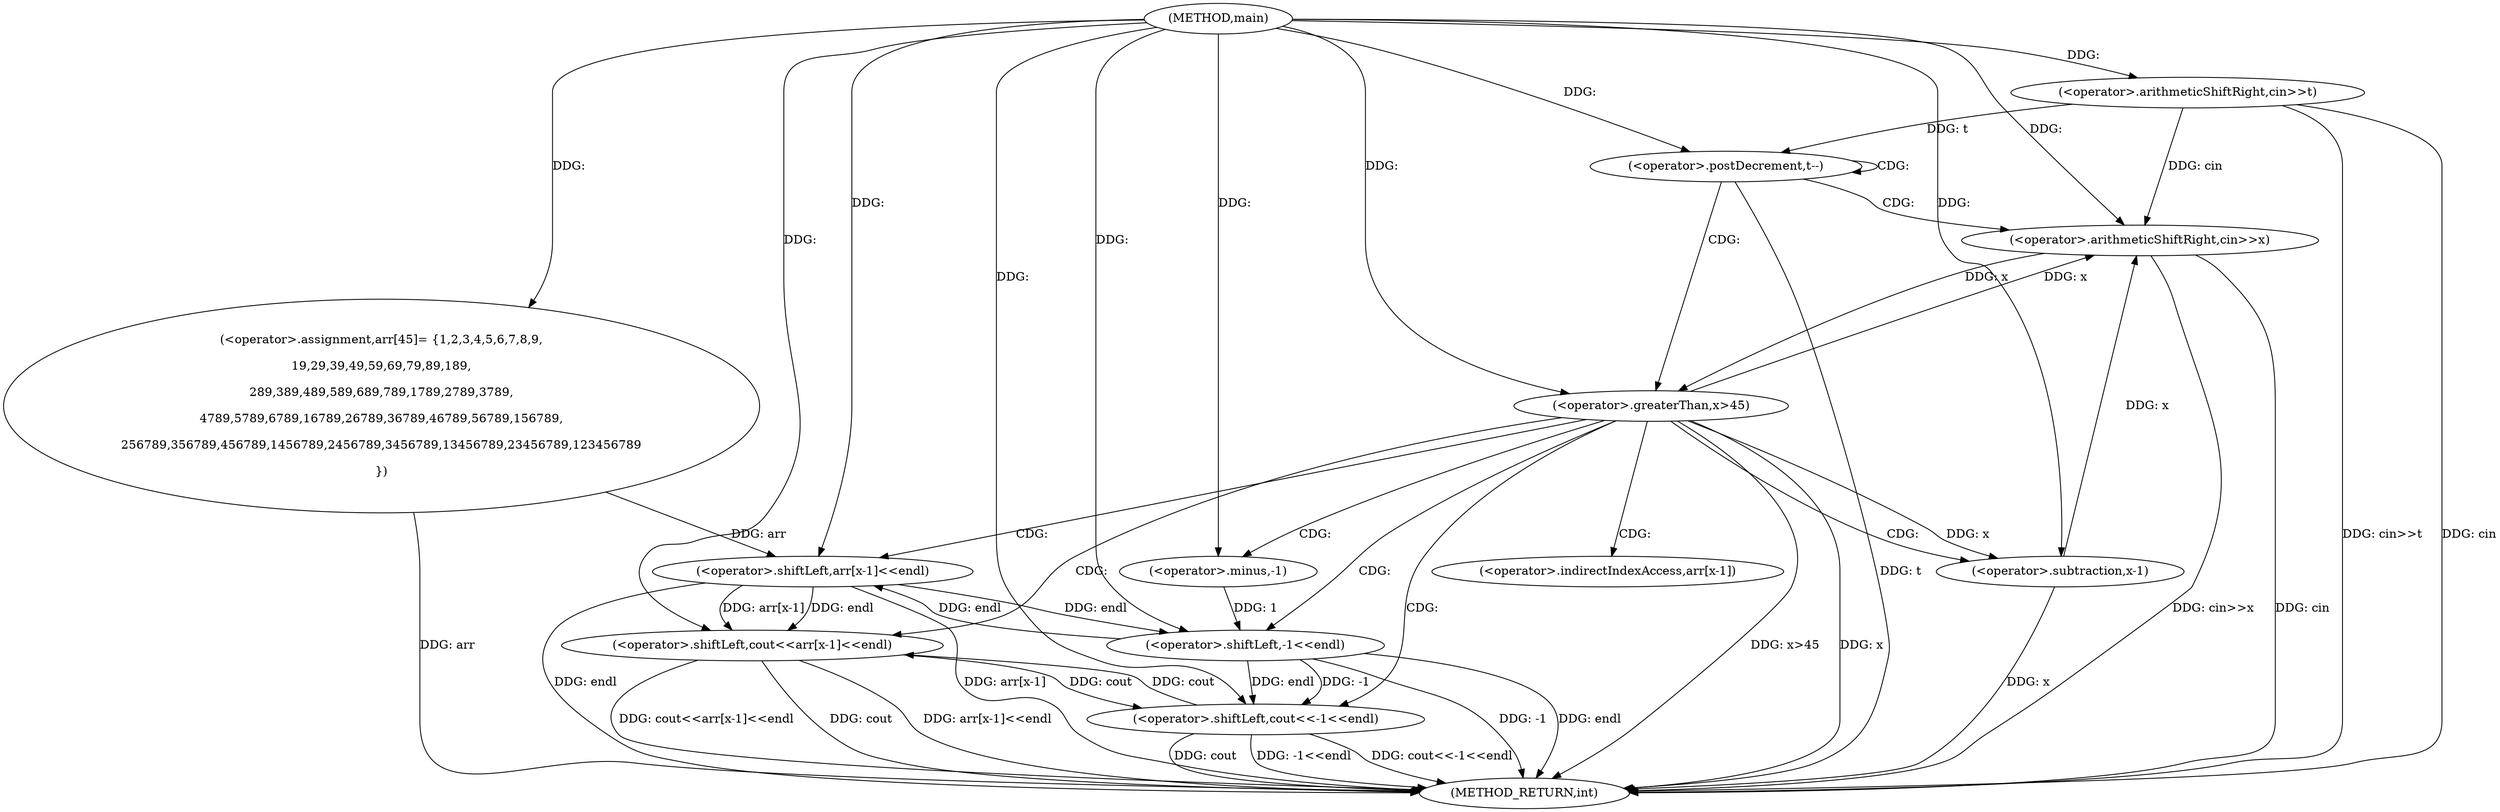 digraph "main" {  
"1000101" [label = "(METHOD,main)" ]
"1000138" [label = "(METHOD_RETURN,int)" ]
"1000104" [label = "(<operator>.assignment,arr[45]= {1,2,3,4,5,6,7,8,9,\n19,29,39,49,59,69,79,89,189,\n289,389,489,589,689,789,1789,2789,3789,\n4789,5789,6789,16789,26789,36789,46789,56789,156789,\n256789,356789,456789,1456789,2456789,3456789,13456789,23456789,123456789\n})" ]
"1000108" [label = "(<operator>.arithmeticShiftRight,cin>>t)" ]
"1000112" [label = "(<operator>.postDecrement,t--)" ]
"1000115" [label = "(<operator>.arithmeticShiftRight,cin>>x)" ]
"1000119" [label = "(<operator>.greaterThan,x>45)" ]
"1000122" [label = "(<operator>.shiftLeft,cout<<-1<<endl)" ]
"1000129" [label = "(<operator>.shiftLeft,cout<<arr[x-1]<<endl)" ]
"1000124" [label = "(<operator>.shiftLeft,-1<<endl)" ]
"1000125" [label = "(<operator>.minus,-1)" ]
"1000131" [label = "(<operator>.shiftLeft,arr[x-1]<<endl)" ]
"1000134" [label = "(<operator>.subtraction,x-1)" ]
"1000132" [label = "(<operator>.indirectIndexAccess,arr[x-1])" ]
  "1000104" -> "1000138"  [ label = "DDG: arr"] 
  "1000108" -> "1000138"  [ label = "DDG: cin"] 
  "1000108" -> "1000138"  [ label = "DDG: cin>>t"] 
  "1000112" -> "1000138"  [ label = "DDG: t"] 
  "1000115" -> "1000138"  [ label = "DDG: cin"] 
  "1000115" -> "1000138"  [ label = "DDG: cin>>x"] 
  "1000119" -> "1000138"  [ label = "DDG: x"] 
  "1000119" -> "1000138"  [ label = "DDG: x>45"] 
  "1000129" -> "1000138"  [ label = "DDG: cout"] 
  "1000134" -> "1000138"  [ label = "DDG: x"] 
  "1000131" -> "1000138"  [ label = "DDG: arr[x-1]"] 
  "1000131" -> "1000138"  [ label = "DDG: endl"] 
  "1000129" -> "1000138"  [ label = "DDG: arr[x-1]<<endl"] 
  "1000129" -> "1000138"  [ label = "DDG: cout<<arr[x-1]<<endl"] 
  "1000122" -> "1000138"  [ label = "DDG: cout"] 
  "1000124" -> "1000138"  [ label = "DDG: -1"] 
  "1000124" -> "1000138"  [ label = "DDG: endl"] 
  "1000122" -> "1000138"  [ label = "DDG: -1<<endl"] 
  "1000122" -> "1000138"  [ label = "DDG: cout<<-1<<endl"] 
  "1000101" -> "1000104"  [ label = "DDG: "] 
  "1000101" -> "1000108"  [ label = "DDG: "] 
  "1000108" -> "1000112"  [ label = "DDG: t"] 
  "1000101" -> "1000112"  [ label = "DDG: "] 
  "1000108" -> "1000115"  [ label = "DDG: cin"] 
  "1000101" -> "1000115"  [ label = "DDG: "] 
  "1000119" -> "1000115"  [ label = "DDG: x"] 
  "1000134" -> "1000115"  [ label = "DDG: x"] 
  "1000115" -> "1000119"  [ label = "DDG: x"] 
  "1000101" -> "1000119"  [ label = "DDG: "] 
  "1000129" -> "1000122"  [ label = "DDG: cout"] 
  "1000101" -> "1000122"  [ label = "DDG: "] 
  "1000124" -> "1000122"  [ label = "DDG: -1"] 
  "1000124" -> "1000122"  [ label = "DDG: endl"] 
  "1000125" -> "1000124"  [ label = "DDG: 1"] 
  "1000131" -> "1000124"  [ label = "DDG: endl"] 
  "1000101" -> "1000124"  [ label = "DDG: "] 
  "1000122" -> "1000129"  [ label = "DDG: cout"] 
  "1000101" -> "1000129"  [ label = "DDG: "] 
  "1000131" -> "1000129"  [ label = "DDG: arr[x-1]"] 
  "1000131" -> "1000129"  [ label = "DDG: endl"] 
  "1000101" -> "1000125"  [ label = "DDG: "] 
  "1000104" -> "1000131"  [ label = "DDG: arr"] 
  "1000124" -> "1000131"  [ label = "DDG: endl"] 
  "1000101" -> "1000131"  [ label = "DDG: "] 
  "1000119" -> "1000134"  [ label = "DDG: x"] 
  "1000101" -> "1000134"  [ label = "DDG: "] 
  "1000112" -> "1000112"  [ label = "CDG: "] 
  "1000112" -> "1000119"  [ label = "CDG: "] 
  "1000112" -> "1000115"  [ label = "CDG: "] 
  "1000119" -> "1000132"  [ label = "CDG: "] 
  "1000119" -> "1000129"  [ label = "CDG: "] 
  "1000119" -> "1000124"  [ label = "CDG: "] 
  "1000119" -> "1000125"  [ label = "CDG: "] 
  "1000119" -> "1000131"  [ label = "CDG: "] 
  "1000119" -> "1000134"  [ label = "CDG: "] 
  "1000119" -> "1000122"  [ label = "CDG: "] 
}
